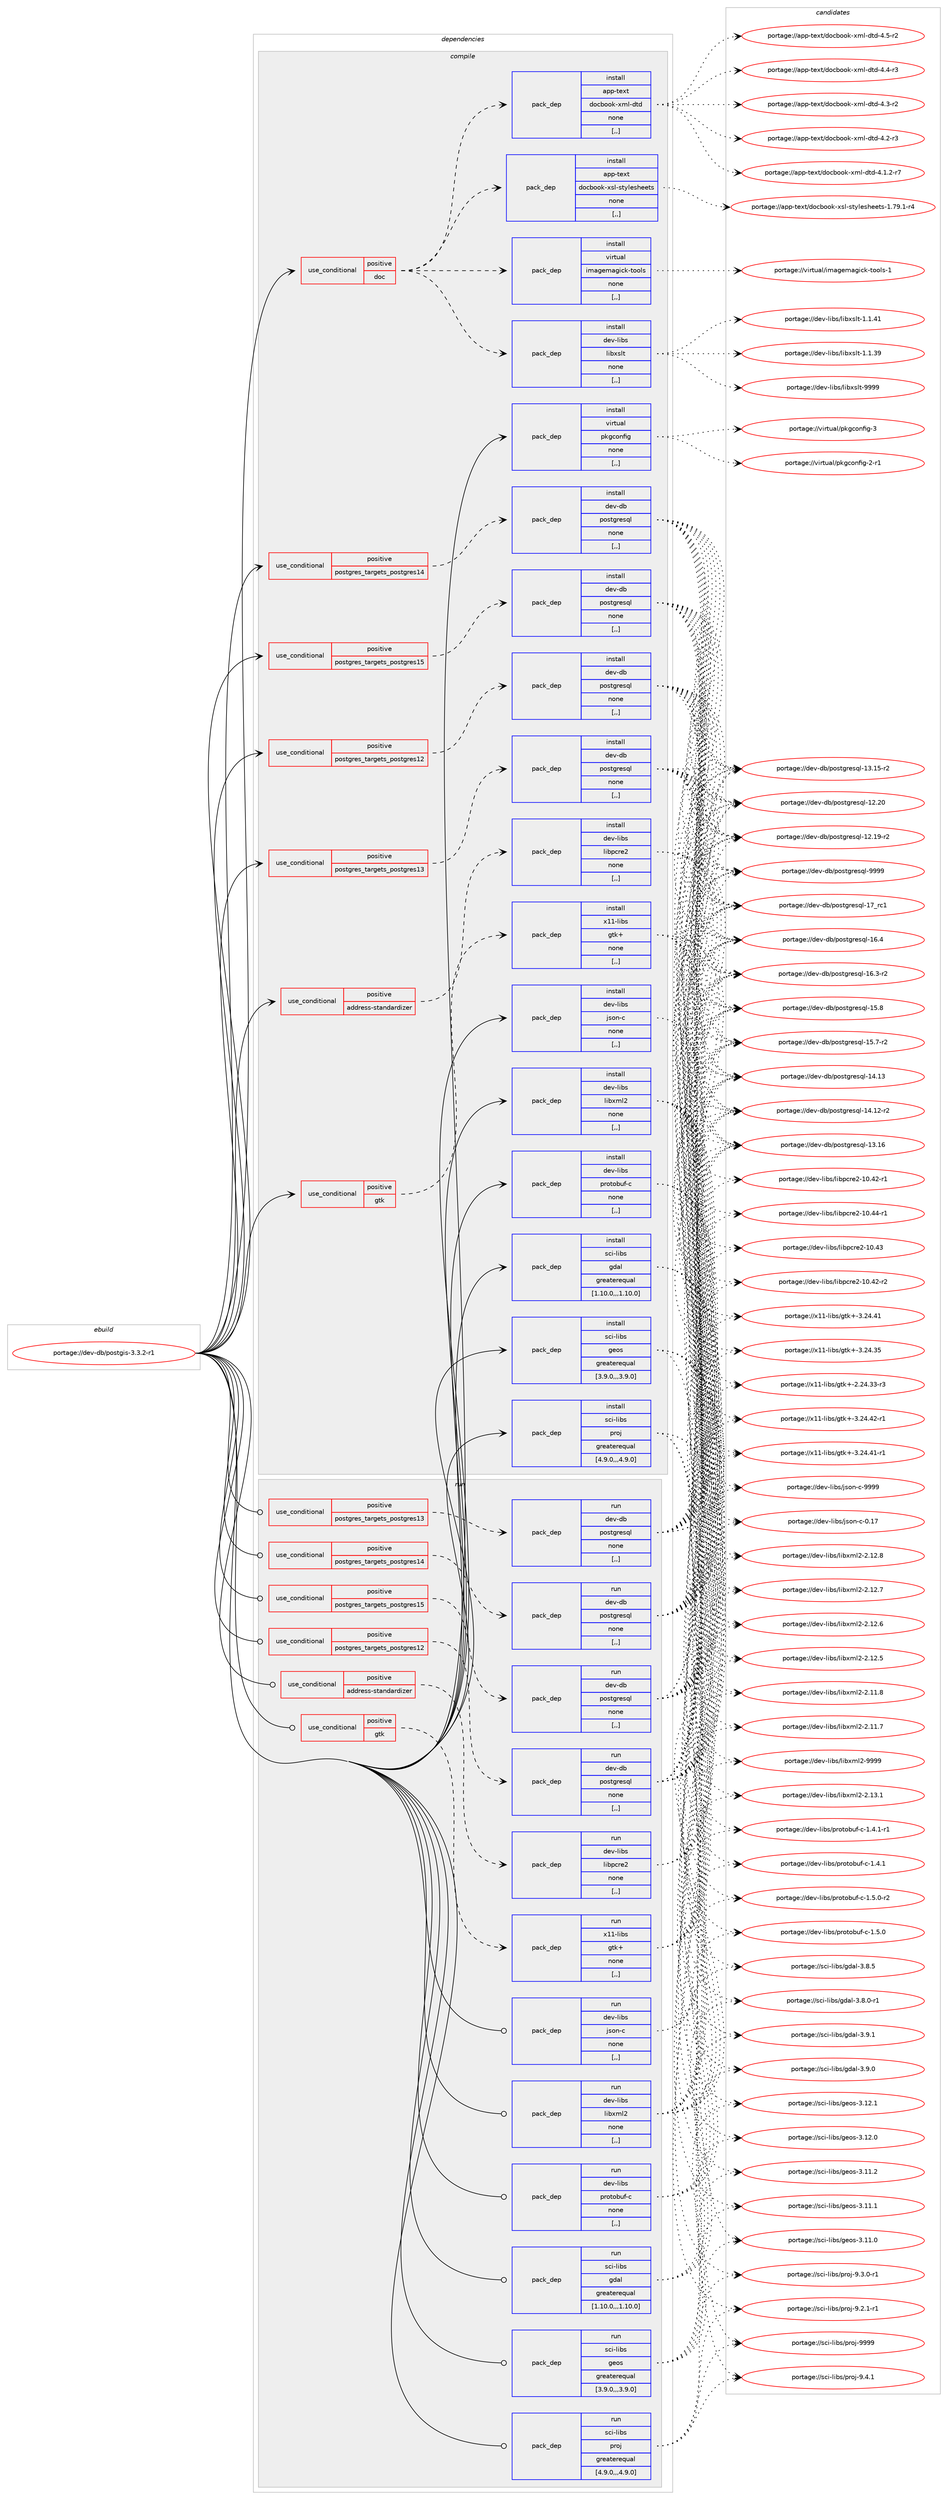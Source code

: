 digraph prolog {

# *************
# Graph options
# *************

newrank=true;
concentrate=true;
compound=true;
graph [rankdir=LR,fontname=Helvetica,fontsize=10,ranksep=1.5];#, ranksep=2.5, nodesep=0.2];
edge  [arrowhead=vee];
node  [fontname=Helvetica,fontsize=10];

# **********
# The ebuild
# **********

subgraph cluster_leftcol {
color=gray;
label=<<i>ebuild</i>>;
id [label="portage://dev-db/postgis-3.3.2-r1", color=red, width=4, href="../dev-db/postgis-3.3.2-r1.svg"];
}

# ****************
# The dependencies
# ****************

subgraph cluster_midcol {
color=gray;
label=<<i>dependencies</i>>;
subgraph cluster_compile {
fillcolor="#eeeeee";
style=filled;
label=<<i>compile</i>>;
subgraph cond148055 {
dependency562885 [label=<<TABLE BORDER="0" CELLBORDER="1" CELLSPACING="0" CELLPADDING="4"><TR><TD ROWSPAN="3" CELLPADDING="10">use_conditional</TD></TR><TR><TD>positive</TD></TR><TR><TD>address-standardizer</TD></TR></TABLE>>, shape=none, color=red];
subgraph pack410282 {
dependency562886 [label=<<TABLE BORDER="0" CELLBORDER="1" CELLSPACING="0" CELLPADDING="4" WIDTH="220"><TR><TD ROWSPAN="6" CELLPADDING="30">pack_dep</TD></TR><TR><TD WIDTH="110">install</TD></TR><TR><TD>dev-libs</TD></TR><TR><TD>libpcre2</TD></TR><TR><TD>none</TD></TR><TR><TD>[,,]</TD></TR></TABLE>>, shape=none, color=blue];
}
dependency562885:e -> dependency562886:w [weight=20,style="dashed",arrowhead="vee"];
}
id:e -> dependency562885:w [weight=20,style="solid",arrowhead="vee"];
subgraph cond148056 {
dependency562887 [label=<<TABLE BORDER="0" CELLBORDER="1" CELLSPACING="0" CELLPADDING="4"><TR><TD ROWSPAN="3" CELLPADDING="10">use_conditional</TD></TR><TR><TD>positive</TD></TR><TR><TD>doc</TD></TR></TABLE>>, shape=none, color=red];
subgraph pack410283 {
dependency562888 [label=<<TABLE BORDER="0" CELLBORDER="1" CELLSPACING="0" CELLPADDING="4" WIDTH="220"><TR><TD ROWSPAN="6" CELLPADDING="30">pack_dep</TD></TR><TR><TD WIDTH="110">install</TD></TR><TR><TD>app-text</TD></TR><TR><TD>docbook-xsl-stylesheets</TD></TR><TR><TD>none</TD></TR><TR><TD>[,,]</TD></TR></TABLE>>, shape=none, color=blue];
}
dependency562887:e -> dependency562888:w [weight=20,style="dashed",arrowhead="vee"];
subgraph pack410284 {
dependency562889 [label=<<TABLE BORDER="0" CELLBORDER="1" CELLSPACING="0" CELLPADDING="4" WIDTH="220"><TR><TD ROWSPAN="6" CELLPADDING="30">pack_dep</TD></TR><TR><TD WIDTH="110">install</TD></TR><TR><TD>app-text</TD></TR><TR><TD>docbook-xml-dtd</TD></TR><TR><TD>none</TD></TR><TR><TD>[,,]</TD></TR></TABLE>>, shape=none, color=blue];
}
dependency562887:e -> dependency562889:w [weight=20,style="dashed",arrowhead="vee"];
subgraph pack410285 {
dependency562890 [label=<<TABLE BORDER="0" CELLBORDER="1" CELLSPACING="0" CELLPADDING="4" WIDTH="220"><TR><TD ROWSPAN="6" CELLPADDING="30">pack_dep</TD></TR><TR><TD WIDTH="110">install</TD></TR><TR><TD>dev-libs</TD></TR><TR><TD>libxslt</TD></TR><TR><TD>none</TD></TR><TR><TD>[,,]</TD></TR></TABLE>>, shape=none, color=blue];
}
dependency562887:e -> dependency562890:w [weight=20,style="dashed",arrowhead="vee"];
subgraph pack410286 {
dependency562891 [label=<<TABLE BORDER="0" CELLBORDER="1" CELLSPACING="0" CELLPADDING="4" WIDTH="220"><TR><TD ROWSPAN="6" CELLPADDING="30">pack_dep</TD></TR><TR><TD WIDTH="110">install</TD></TR><TR><TD>virtual</TD></TR><TR><TD>imagemagick-tools</TD></TR><TR><TD>none</TD></TR><TR><TD>[,,]</TD></TR></TABLE>>, shape=none, color=blue];
}
dependency562887:e -> dependency562891:w [weight=20,style="dashed",arrowhead="vee"];
}
id:e -> dependency562887:w [weight=20,style="solid",arrowhead="vee"];
subgraph cond148057 {
dependency562892 [label=<<TABLE BORDER="0" CELLBORDER="1" CELLSPACING="0" CELLPADDING="4"><TR><TD ROWSPAN="3" CELLPADDING="10">use_conditional</TD></TR><TR><TD>positive</TD></TR><TR><TD>gtk</TD></TR></TABLE>>, shape=none, color=red];
subgraph pack410287 {
dependency562893 [label=<<TABLE BORDER="0" CELLBORDER="1" CELLSPACING="0" CELLPADDING="4" WIDTH="220"><TR><TD ROWSPAN="6" CELLPADDING="30">pack_dep</TD></TR><TR><TD WIDTH="110">install</TD></TR><TR><TD>x11-libs</TD></TR><TR><TD>gtk+</TD></TR><TR><TD>none</TD></TR><TR><TD>[,,]</TD></TR></TABLE>>, shape=none, color=blue];
}
dependency562892:e -> dependency562893:w [weight=20,style="dashed",arrowhead="vee"];
}
id:e -> dependency562892:w [weight=20,style="solid",arrowhead="vee"];
subgraph cond148058 {
dependency562894 [label=<<TABLE BORDER="0" CELLBORDER="1" CELLSPACING="0" CELLPADDING="4"><TR><TD ROWSPAN="3" CELLPADDING="10">use_conditional</TD></TR><TR><TD>positive</TD></TR><TR><TD>postgres_targets_postgres12</TD></TR></TABLE>>, shape=none, color=red];
subgraph pack410288 {
dependency562895 [label=<<TABLE BORDER="0" CELLBORDER="1" CELLSPACING="0" CELLPADDING="4" WIDTH="220"><TR><TD ROWSPAN="6" CELLPADDING="30">pack_dep</TD></TR><TR><TD WIDTH="110">install</TD></TR><TR><TD>dev-db</TD></TR><TR><TD>postgresql</TD></TR><TR><TD>none</TD></TR><TR><TD>[,,]</TD></TR></TABLE>>, shape=none, color=blue];
}
dependency562894:e -> dependency562895:w [weight=20,style="dashed",arrowhead="vee"];
}
id:e -> dependency562894:w [weight=20,style="solid",arrowhead="vee"];
subgraph cond148059 {
dependency562896 [label=<<TABLE BORDER="0" CELLBORDER="1" CELLSPACING="0" CELLPADDING="4"><TR><TD ROWSPAN="3" CELLPADDING="10">use_conditional</TD></TR><TR><TD>positive</TD></TR><TR><TD>postgres_targets_postgres13</TD></TR></TABLE>>, shape=none, color=red];
subgraph pack410289 {
dependency562897 [label=<<TABLE BORDER="0" CELLBORDER="1" CELLSPACING="0" CELLPADDING="4" WIDTH="220"><TR><TD ROWSPAN="6" CELLPADDING="30">pack_dep</TD></TR><TR><TD WIDTH="110">install</TD></TR><TR><TD>dev-db</TD></TR><TR><TD>postgresql</TD></TR><TR><TD>none</TD></TR><TR><TD>[,,]</TD></TR></TABLE>>, shape=none, color=blue];
}
dependency562896:e -> dependency562897:w [weight=20,style="dashed",arrowhead="vee"];
}
id:e -> dependency562896:w [weight=20,style="solid",arrowhead="vee"];
subgraph cond148060 {
dependency562898 [label=<<TABLE BORDER="0" CELLBORDER="1" CELLSPACING="0" CELLPADDING="4"><TR><TD ROWSPAN="3" CELLPADDING="10">use_conditional</TD></TR><TR><TD>positive</TD></TR><TR><TD>postgres_targets_postgres14</TD></TR></TABLE>>, shape=none, color=red];
subgraph pack410290 {
dependency562899 [label=<<TABLE BORDER="0" CELLBORDER="1" CELLSPACING="0" CELLPADDING="4" WIDTH="220"><TR><TD ROWSPAN="6" CELLPADDING="30">pack_dep</TD></TR><TR><TD WIDTH="110">install</TD></TR><TR><TD>dev-db</TD></TR><TR><TD>postgresql</TD></TR><TR><TD>none</TD></TR><TR><TD>[,,]</TD></TR></TABLE>>, shape=none, color=blue];
}
dependency562898:e -> dependency562899:w [weight=20,style="dashed",arrowhead="vee"];
}
id:e -> dependency562898:w [weight=20,style="solid",arrowhead="vee"];
subgraph cond148061 {
dependency562900 [label=<<TABLE BORDER="0" CELLBORDER="1" CELLSPACING="0" CELLPADDING="4"><TR><TD ROWSPAN="3" CELLPADDING="10">use_conditional</TD></TR><TR><TD>positive</TD></TR><TR><TD>postgres_targets_postgres15</TD></TR></TABLE>>, shape=none, color=red];
subgraph pack410291 {
dependency562901 [label=<<TABLE BORDER="0" CELLBORDER="1" CELLSPACING="0" CELLPADDING="4" WIDTH="220"><TR><TD ROWSPAN="6" CELLPADDING="30">pack_dep</TD></TR><TR><TD WIDTH="110">install</TD></TR><TR><TD>dev-db</TD></TR><TR><TD>postgresql</TD></TR><TR><TD>none</TD></TR><TR><TD>[,,]</TD></TR></TABLE>>, shape=none, color=blue];
}
dependency562900:e -> dependency562901:w [weight=20,style="dashed",arrowhead="vee"];
}
id:e -> dependency562900:w [weight=20,style="solid",arrowhead="vee"];
subgraph pack410292 {
dependency562902 [label=<<TABLE BORDER="0" CELLBORDER="1" CELLSPACING="0" CELLPADDING="4" WIDTH="220"><TR><TD ROWSPAN="6" CELLPADDING="30">pack_dep</TD></TR><TR><TD WIDTH="110">install</TD></TR><TR><TD>dev-libs</TD></TR><TR><TD>json-c</TD></TR><TR><TD>none</TD></TR><TR><TD>[,,]</TD></TR></TABLE>>, shape=none, color=blue];
}
id:e -> dependency562902:w [weight=20,style="solid",arrowhead="vee"];
subgraph pack410293 {
dependency562903 [label=<<TABLE BORDER="0" CELLBORDER="1" CELLSPACING="0" CELLPADDING="4" WIDTH="220"><TR><TD ROWSPAN="6" CELLPADDING="30">pack_dep</TD></TR><TR><TD WIDTH="110">install</TD></TR><TR><TD>dev-libs</TD></TR><TR><TD>libxml2</TD></TR><TR><TD>none</TD></TR><TR><TD>[,,]</TD></TR></TABLE>>, shape=none, color=blue];
}
id:e -> dependency562903:w [weight=20,style="solid",arrowhead="vee"];
subgraph pack410294 {
dependency562904 [label=<<TABLE BORDER="0" CELLBORDER="1" CELLSPACING="0" CELLPADDING="4" WIDTH="220"><TR><TD ROWSPAN="6" CELLPADDING="30">pack_dep</TD></TR><TR><TD WIDTH="110">install</TD></TR><TR><TD>dev-libs</TD></TR><TR><TD>protobuf-c</TD></TR><TR><TD>none</TD></TR><TR><TD>[,,]</TD></TR></TABLE>>, shape=none, color=blue];
}
id:e -> dependency562904:w [weight=20,style="solid",arrowhead="vee"];
subgraph pack410295 {
dependency562905 [label=<<TABLE BORDER="0" CELLBORDER="1" CELLSPACING="0" CELLPADDING="4" WIDTH="220"><TR><TD ROWSPAN="6" CELLPADDING="30">pack_dep</TD></TR><TR><TD WIDTH="110">install</TD></TR><TR><TD>sci-libs</TD></TR><TR><TD>gdal</TD></TR><TR><TD>greaterequal</TD></TR><TR><TD>[1.10.0,,,1.10.0]</TD></TR></TABLE>>, shape=none, color=blue];
}
id:e -> dependency562905:w [weight=20,style="solid",arrowhead="vee"];
subgraph pack410296 {
dependency562906 [label=<<TABLE BORDER="0" CELLBORDER="1" CELLSPACING="0" CELLPADDING="4" WIDTH="220"><TR><TD ROWSPAN="6" CELLPADDING="30">pack_dep</TD></TR><TR><TD WIDTH="110">install</TD></TR><TR><TD>sci-libs</TD></TR><TR><TD>geos</TD></TR><TR><TD>greaterequal</TD></TR><TR><TD>[3.9.0,,,3.9.0]</TD></TR></TABLE>>, shape=none, color=blue];
}
id:e -> dependency562906:w [weight=20,style="solid",arrowhead="vee"];
subgraph pack410297 {
dependency562907 [label=<<TABLE BORDER="0" CELLBORDER="1" CELLSPACING="0" CELLPADDING="4" WIDTH="220"><TR><TD ROWSPAN="6" CELLPADDING="30">pack_dep</TD></TR><TR><TD WIDTH="110">install</TD></TR><TR><TD>sci-libs</TD></TR><TR><TD>proj</TD></TR><TR><TD>greaterequal</TD></TR><TR><TD>[4.9.0,,,4.9.0]</TD></TR></TABLE>>, shape=none, color=blue];
}
id:e -> dependency562907:w [weight=20,style="solid",arrowhead="vee"];
subgraph pack410298 {
dependency562908 [label=<<TABLE BORDER="0" CELLBORDER="1" CELLSPACING="0" CELLPADDING="4" WIDTH="220"><TR><TD ROWSPAN="6" CELLPADDING="30">pack_dep</TD></TR><TR><TD WIDTH="110">install</TD></TR><TR><TD>virtual</TD></TR><TR><TD>pkgconfig</TD></TR><TR><TD>none</TD></TR><TR><TD>[,,]</TD></TR></TABLE>>, shape=none, color=blue];
}
id:e -> dependency562908:w [weight=20,style="solid",arrowhead="vee"];
}
subgraph cluster_compileandrun {
fillcolor="#eeeeee";
style=filled;
label=<<i>compile and run</i>>;
}
subgraph cluster_run {
fillcolor="#eeeeee";
style=filled;
label=<<i>run</i>>;
subgraph cond148062 {
dependency562909 [label=<<TABLE BORDER="0" CELLBORDER="1" CELLSPACING="0" CELLPADDING="4"><TR><TD ROWSPAN="3" CELLPADDING="10">use_conditional</TD></TR><TR><TD>positive</TD></TR><TR><TD>address-standardizer</TD></TR></TABLE>>, shape=none, color=red];
subgraph pack410299 {
dependency562910 [label=<<TABLE BORDER="0" CELLBORDER="1" CELLSPACING="0" CELLPADDING="4" WIDTH="220"><TR><TD ROWSPAN="6" CELLPADDING="30">pack_dep</TD></TR><TR><TD WIDTH="110">run</TD></TR><TR><TD>dev-libs</TD></TR><TR><TD>libpcre2</TD></TR><TR><TD>none</TD></TR><TR><TD>[,,]</TD></TR></TABLE>>, shape=none, color=blue];
}
dependency562909:e -> dependency562910:w [weight=20,style="dashed",arrowhead="vee"];
}
id:e -> dependency562909:w [weight=20,style="solid",arrowhead="odot"];
subgraph cond148063 {
dependency562911 [label=<<TABLE BORDER="0" CELLBORDER="1" CELLSPACING="0" CELLPADDING="4"><TR><TD ROWSPAN="3" CELLPADDING="10">use_conditional</TD></TR><TR><TD>positive</TD></TR><TR><TD>gtk</TD></TR></TABLE>>, shape=none, color=red];
subgraph pack410300 {
dependency562912 [label=<<TABLE BORDER="0" CELLBORDER="1" CELLSPACING="0" CELLPADDING="4" WIDTH="220"><TR><TD ROWSPAN="6" CELLPADDING="30">pack_dep</TD></TR><TR><TD WIDTH="110">run</TD></TR><TR><TD>x11-libs</TD></TR><TR><TD>gtk+</TD></TR><TR><TD>none</TD></TR><TR><TD>[,,]</TD></TR></TABLE>>, shape=none, color=blue];
}
dependency562911:e -> dependency562912:w [weight=20,style="dashed",arrowhead="vee"];
}
id:e -> dependency562911:w [weight=20,style="solid",arrowhead="odot"];
subgraph cond148064 {
dependency562913 [label=<<TABLE BORDER="0" CELLBORDER="1" CELLSPACING="0" CELLPADDING="4"><TR><TD ROWSPAN="3" CELLPADDING="10">use_conditional</TD></TR><TR><TD>positive</TD></TR><TR><TD>postgres_targets_postgres12</TD></TR></TABLE>>, shape=none, color=red];
subgraph pack410301 {
dependency562914 [label=<<TABLE BORDER="0" CELLBORDER="1" CELLSPACING="0" CELLPADDING="4" WIDTH="220"><TR><TD ROWSPAN="6" CELLPADDING="30">pack_dep</TD></TR><TR><TD WIDTH="110">run</TD></TR><TR><TD>dev-db</TD></TR><TR><TD>postgresql</TD></TR><TR><TD>none</TD></TR><TR><TD>[,,]</TD></TR></TABLE>>, shape=none, color=blue];
}
dependency562913:e -> dependency562914:w [weight=20,style="dashed",arrowhead="vee"];
}
id:e -> dependency562913:w [weight=20,style="solid",arrowhead="odot"];
subgraph cond148065 {
dependency562915 [label=<<TABLE BORDER="0" CELLBORDER="1" CELLSPACING="0" CELLPADDING="4"><TR><TD ROWSPAN="3" CELLPADDING="10">use_conditional</TD></TR><TR><TD>positive</TD></TR><TR><TD>postgres_targets_postgres13</TD></TR></TABLE>>, shape=none, color=red];
subgraph pack410302 {
dependency562916 [label=<<TABLE BORDER="0" CELLBORDER="1" CELLSPACING="0" CELLPADDING="4" WIDTH="220"><TR><TD ROWSPAN="6" CELLPADDING="30">pack_dep</TD></TR><TR><TD WIDTH="110">run</TD></TR><TR><TD>dev-db</TD></TR><TR><TD>postgresql</TD></TR><TR><TD>none</TD></TR><TR><TD>[,,]</TD></TR></TABLE>>, shape=none, color=blue];
}
dependency562915:e -> dependency562916:w [weight=20,style="dashed",arrowhead="vee"];
}
id:e -> dependency562915:w [weight=20,style="solid",arrowhead="odot"];
subgraph cond148066 {
dependency562917 [label=<<TABLE BORDER="0" CELLBORDER="1" CELLSPACING="0" CELLPADDING="4"><TR><TD ROWSPAN="3" CELLPADDING="10">use_conditional</TD></TR><TR><TD>positive</TD></TR><TR><TD>postgres_targets_postgres14</TD></TR></TABLE>>, shape=none, color=red];
subgraph pack410303 {
dependency562918 [label=<<TABLE BORDER="0" CELLBORDER="1" CELLSPACING="0" CELLPADDING="4" WIDTH="220"><TR><TD ROWSPAN="6" CELLPADDING="30">pack_dep</TD></TR><TR><TD WIDTH="110">run</TD></TR><TR><TD>dev-db</TD></TR><TR><TD>postgresql</TD></TR><TR><TD>none</TD></TR><TR><TD>[,,]</TD></TR></TABLE>>, shape=none, color=blue];
}
dependency562917:e -> dependency562918:w [weight=20,style="dashed",arrowhead="vee"];
}
id:e -> dependency562917:w [weight=20,style="solid",arrowhead="odot"];
subgraph cond148067 {
dependency562919 [label=<<TABLE BORDER="0" CELLBORDER="1" CELLSPACING="0" CELLPADDING="4"><TR><TD ROWSPAN="3" CELLPADDING="10">use_conditional</TD></TR><TR><TD>positive</TD></TR><TR><TD>postgres_targets_postgres15</TD></TR></TABLE>>, shape=none, color=red];
subgraph pack410304 {
dependency562920 [label=<<TABLE BORDER="0" CELLBORDER="1" CELLSPACING="0" CELLPADDING="4" WIDTH="220"><TR><TD ROWSPAN="6" CELLPADDING="30">pack_dep</TD></TR><TR><TD WIDTH="110">run</TD></TR><TR><TD>dev-db</TD></TR><TR><TD>postgresql</TD></TR><TR><TD>none</TD></TR><TR><TD>[,,]</TD></TR></TABLE>>, shape=none, color=blue];
}
dependency562919:e -> dependency562920:w [weight=20,style="dashed",arrowhead="vee"];
}
id:e -> dependency562919:w [weight=20,style="solid",arrowhead="odot"];
subgraph pack410305 {
dependency562921 [label=<<TABLE BORDER="0" CELLBORDER="1" CELLSPACING="0" CELLPADDING="4" WIDTH="220"><TR><TD ROWSPAN="6" CELLPADDING="30">pack_dep</TD></TR><TR><TD WIDTH="110">run</TD></TR><TR><TD>dev-libs</TD></TR><TR><TD>json-c</TD></TR><TR><TD>none</TD></TR><TR><TD>[,,]</TD></TR></TABLE>>, shape=none, color=blue];
}
id:e -> dependency562921:w [weight=20,style="solid",arrowhead="odot"];
subgraph pack410306 {
dependency562922 [label=<<TABLE BORDER="0" CELLBORDER="1" CELLSPACING="0" CELLPADDING="4" WIDTH="220"><TR><TD ROWSPAN="6" CELLPADDING="30">pack_dep</TD></TR><TR><TD WIDTH="110">run</TD></TR><TR><TD>dev-libs</TD></TR><TR><TD>libxml2</TD></TR><TR><TD>none</TD></TR><TR><TD>[,,]</TD></TR></TABLE>>, shape=none, color=blue];
}
id:e -> dependency562922:w [weight=20,style="solid",arrowhead="odot"];
subgraph pack410307 {
dependency562923 [label=<<TABLE BORDER="0" CELLBORDER="1" CELLSPACING="0" CELLPADDING="4" WIDTH="220"><TR><TD ROWSPAN="6" CELLPADDING="30">pack_dep</TD></TR><TR><TD WIDTH="110">run</TD></TR><TR><TD>dev-libs</TD></TR><TR><TD>protobuf-c</TD></TR><TR><TD>none</TD></TR><TR><TD>[,,]</TD></TR></TABLE>>, shape=none, color=blue];
}
id:e -> dependency562923:w [weight=20,style="solid",arrowhead="odot"];
subgraph pack410308 {
dependency562924 [label=<<TABLE BORDER="0" CELLBORDER="1" CELLSPACING="0" CELLPADDING="4" WIDTH="220"><TR><TD ROWSPAN="6" CELLPADDING="30">pack_dep</TD></TR><TR><TD WIDTH="110">run</TD></TR><TR><TD>sci-libs</TD></TR><TR><TD>gdal</TD></TR><TR><TD>greaterequal</TD></TR><TR><TD>[1.10.0,,,1.10.0]</TD></TR></TABLE>>, shape=none, color=blue];
}
id:e -> dependency562924:w [weight=20,style="solid",arrowhead="odot"];
subgraph pack410309 {
dependency562925 [label=<<TABLE BORDER="0" CELLBORDER="1" CELLSPACING="0" CELLPADDING="4" WIDTH="220"><TR><TD ROWSPAN="6" CELLPADDING="30">pack_dep</TD></TR><TR><TD WIDTH="110">run</TD></TR><TR><TD>sci-libs</TD></TR><TR><TD>geos</TD></TR><TR><TD>greaterequal</TD></TR><TR><TD>[3.9.0,,,3.9.0]</TD></TR></TABLE>>, shape=none, color=blue];
}
id:e -> dependency562925:w [weight=20,style="solid",arrowhead="odot"];
subgraph pack410310 {
dependency562926 [label=<<TABLE BORDER="0" CELLBORDER="1" CELLSPACING="0" CELLPADDING="4" WIDTH="220"><TR><TD ROWSPAN="6" CELLPADDING="30">pack_dep</TD></TR><TR><TD WIDTH="110">run</TD></TR><TR><TD>sci-libs</TD></TR><TR><TD>proj</TD></TR><TR><TD>greaterequal</TD></TR><TR><TD>[4.9.0,,,4.9.0]</TD></TR></TABLE>>, shape=none, color=blue];
}
id:e -> dependency562926:w [weight=20,style="solid",arrowhead="odot"];
}
}

# **************
# The candidates
# **************

subgraph cluster_choices {
rank=same;
color=gray;
label=<<i>candidates</i>>;

subgraph choice410282 {
color=black;
nodesep=1;
choice1001011184510810598115471081059811299114101504549484652524511449 [label="portage://dev-libs/libpcre2-10.44-r1", color=red, width=4,href="../dev-libs/libpcre2-10.44-r1.svg"];
choice100101118451081059811547108105981129911410150454948465251 [label="portage://dev-libs/libpcre2-10.43", color=red, width=4,href="../dev-libs/libpcre2-10.43.svg"];
choice1001011184510810598115471081059811299114101504549484652504511450 [label="portage://dev-libs/libpcre2-10.42-r2", color=red, width=4,href="../dev-libs/libpcre2-10.42-r2.svg"];
choice1001011184510810598115471081059811299114101504549484652504511449 [label="portage://dev-libs/libpcre2-10.42-r1", color=red, width=4,href="../dev-libs/libpcre2-10.42-r1.svg"];
dependency562886:e -> choice1001011184510810598115471081059811299114101504549484652524511449:w [style=dotted,weight="100"];
dependency562886:e -> choice100101118451081059811547108105981129911410150454948465251:w [style=dotted,weight="100"];
dependency562886:e -> choice1001011184510810598115471081059811299114101504549484652504511450:w [style=dotted,weight="100"];
dependency562886:e -> choice1001011184510810598115471081059811299114101504549484652504511449:w [style=dotted,weight="100"];
}
subgraph choice410283 {
color=black;
nodesep=1;
choice97112112451161011201164710011199981111111074512011510845115116121108101115104101101116115454946555746494511452 [label="portage://app-text/docbook-xsl-stylesheets-1.79.1-r4", color=red, width=4,href="../app-text/docbook-xsl-stylesheets-1.79.1-r4.svg"];
dependency562888:e -> choice97112112451161011201164710011199981111111074512011510845115116121108101115104101101116115454946555746494511452:w [style=dotted,weight="100"];
}
subgraph choice410284 {
color=black;
nodesep=1;
choice97112112451161011201164710011199981111111074512010910845100116100455246534511450 [label="portage://app-text/docbook-xml-dtd-4.5-r2", color=red, width=4,href="../app-text/docbook-xml-dtd-4.5-r2.svg"];
choice97112112451161011201164710011199981111111074512010910845100116100455246524511451 [label="portage://app-text/docbook-xml-dtd-4.4-r3", color=red, width=4,href="../app-text/docbook-xml-dtd-4.4-r3.svg"];
choice97112112451161011201164710011199981111111074512010910845100116100455246514511450 [label="portage://app-text/docbook-xml-dtd-4.3-r2", color=red, width=4,href="../app-text/docbook-xml-dtd-4.3-r2.svg"];
choice97112112451161011201164710011199981111111074512010910845100116100455246504511451 [label="portage://app-text/docbook-xml-dtd-4.2-r3", color=red, width=4,href="../app-text/docbook-xml-dtd-4.2-r3.svg"];
choice971121124511610112011647100111999811111110745120109108451001161004552464946504511455 [label="portage://app-text/docbook-xml-dtd-4.1.2-r7", color=red, width=4,href="../app-text/docbook-xml-dtd-4.1.2-r7.svg"];
dependency562889:e -> choice97112112451161011201164710011199981111111074512010910845100116100455246534511450:w [style=dotted,weight="100"];
dependency562889:e -> choice97112112451161011201164710011199981111111074512010910845100116100455246524511451:w [style=dotted,weight="100"];
dependency562889:e -> choice97112112451161011201164710011199981111111074512010910845100116100455246514511450:w [style=dotted,weight="100"];
dependency562889:e -> choice97112112451161011201164710011199981111111074512010910845100116100455246504511451:w [style=dotted,weight="100"];
dependency562889:e -> choice971121124511610112011647100111999811111110745120109108451001161004552464946504511455:w [style=dotted,weight="100"];
}
subgraph choice410285 {
color=black;
nodesep=1;
choice100101118451081059811547108105981201151081164557575757 [label="portage://dev-libs/libxslt-9999", color=red, width=4,href="../dev-libs/libxslt-9999.svg"];
choice1001011184510810598115471081059812011510811645494649465249 [label="portage://dev-libs/libxslt-1.1.41", color=red, width=4,href="../dev-libs/libxslt-1.1.41.svg"];
choice1001011184510810598115471081059812011510811645494649465157 [label="portage://dev-libs/libxslt-1.1.39", color=red, width=4,href="../dev-libs/libxslt-1.1.39.svg"];
dependency562890:e -> choice100101118451081059811547108105981201151081164557575757:w [style=dotted,weight="100"];
dependency562890:e -> choice1001011184510810598115471081059812011510811645494649465249:w [style=dotted,weight="100"];
dependency562890:e -> choice1001011184510810598115471081059812011510811645494649465157:w [style=dotted,weight="100"];
}
subgraph choice410286 {
color=black;
nodesep=1;
choice1181051141161179710847105109971031011099710310599107451161111111081154549 [label="portage://virtual/imagemagick-tools-1", color=red, width=4,href="../virtual/imagemagick-tools-1.svg"];
dependency562891:e -> choice1181051141161179710847105109971031011099710310599107451161111111081154549:w [style=dotted,weight="100"];
}
subgraph choice410287 {
color=black;
nodesep=1;
choice12049494510810598115471031161074345514650524652504511449 [label="portage://x11-libs/gtk+-3.24.42-r1", color=red, width=4,href="../x11-libs/gtk+-3.24.42-r1.svg"];
choice12049494510810598115471031161074345514650524652494511449 [label="portage://x11-libs/gtk+-3.24.41-r1", color=red, width=4,href="../x11-libs/gtk+-3.24.41-r1.svg"];
choice1204949451081059811547103116107434551465052465249 [label="portage://x11-libs/gtk+-3.24.41", color=red, width=4,href="../x11-libs/gtk+-3.24.41.svg"];
choice1204949451081059811547103116107434551465052465153 [label="portage://x11-libs/gtk+-3.24.35", color=red, width=4,href="../x11-libs/gtk+-3.24.35.svg"];
choice12049494510810598115471031161074345504650524651514511451 [label="portage://x11-libs/gtk+-2.24.33-r3", color=red, width=4,href="../x11-libs/gtk+-2.24.33-r3.svg"];
dependency562893:e -> choice12049494510810598115471031161074345514650524652504511449:w [style=dotted,weight="100"];
dependency562893:e -> choice12049494510810598115471031161074345514650524652494511449:w [style=dotted,weight="100"];
dependency562893:e -> choice1204949451081059811547103116107434551465052465249:w [style=dotted,weight="100"];
dependency562893:e -> choice1204949451081059811547103116107434551465052465153:w [style=dotted,weight="100"];
dependency562893:e -> choice12049494510810598115471031161074345504650524651514511451:w [style=dotted,weight="100"];
}
subgraph choice410288 {
color=black;
nodesep=1;
choice1001011184510098471121111151161031141011151131084557575757 [label="portage://dev-db/postgresql-9999", color=red, width=4,href="../dev-db/postgresql-9999.svg"];
choice100101118451009847112111115116103114101115113108454955951149949 [label="portage://dev-db/postgresql-17_rc1", color=red, width=4,href="../dev-db/postgresql-17_rc1.svg"];
choice1001011184510098471121111151161031141011151131084549544652 [label="portage://dev-db/postgresql-16.4", color=red, width=4,href="../dev-db/postgresql-16.4.svg"];
choice10010111845100984711211111511610311410111511310845495446514511450 [label="portage://dev-db/postgresql-16.3-r2", color=red, width=4,href="../dev-db/postgresql-16.3-r2.svg"];
choice1001011184510098471121111151161031141011151131084549534656 [label="portage://dev-db/postgresql-15.8", color=red, width=4,href="../dev-db/postgresql-15.8.svg"];
choice10010111845100984711211111511610311410111511310845495346554511450 [label="portage://dev-db/postgresql-15.7-r2", color=red, width=4,href="../dev-db/postgresql-15.7-r2.svg"];
choice100101118451009847112111115116103114101115113108454952464951 [label="portage://dev-db/postgresql-14.13", color=red, width=4,href="../dev-db/postgresql-14.13.svg"];
choice1001011184510098471121111151161031141011151131084549524649504511450 [label="portage://dev-db/postgresql-14.12-r2", color=red, width=4,href="../dev-db/postgresql-14.12-r2.svg"];
choice100101118451009847112111115116103114101115113108454951464954 [label="portage://dev-db/postgresql-13.16", color=red, width=4,href="../dev-db/postgresql-13.16.svg"];
choice1001011184510098471121111151161031141011151131084549514649534511450 [label="portage://dev-db/postgresql-13.15-r2", color=red, width=4,href="../dev-db/postgresql-13.15-r2.svg"];
choice100101118451009847112111115116103114101115113108454950465048 [label="portage://dev-db/postgresql-12.20", color=red, width=4,href="../dev-db/postgresql-12.20.svg"];
choice1001011184510098471121111151161031141011151131084549504649574511450 [label="portage://dev-db/postgresql-12.19-r2", color=red, width=4,href="../dev-db/postgresql-12.19-r2.svg"];
dependency562895:e -> choice1001011184510098471121111151161031141011151131084557575757:w [style=dotted,weight="100"];
dependency562895:e -> choice100101118451009847112111115116103114101115113108454955951149949:w [style=dotted,weight="100"];
dependency562895:e -> choice1001011184510098471121111151161031141011151131084549544652:w [style=dotted,weight="100"];
dependency562895:e -> choice10010111845100984711211111511610311410111511310845495446514511450:w [style=dotted,weight="100"];
dependency562895:e -> choice1001011184510098471121111151161031141011151131084549534656:w [style=dotted,weight="100"];
dependency562895:e -> choice10010111845100984711211111511610311410111511310845495346554511450:w [style=dotted,weight="100"];
dependency562895:e -> choice100101118451009847112111115116103114101115113108454952464951:w [style=dotted,weight="100"];
dependency562895:e -> choice1001011184510098471121111151161031141011151131084549524649504511450:w [style=dotted,weight="100"];
dependency562895:e -> choice100101118451009847112111115116103114101115113108454951464954:w [style=dotted,weight="100"];
dependency562895:e -> choice1001011184510098471121111151161031141011151131084549514649534511450:w [style=dotted,weight="100"];
dependency562895:e -> choice100101118451009847112111115116103114101115113108454950465048:w [style=dotted,weight="100"];
dependency562895:e -> choice1001011184510098471121111151161031141011151131084549504649574511450:w [style=dotted,weight="100"];
}
subgraph choice410289 {
color=black;
nodesep=1;
choice1001011184510098471121111151161031141011151131084557575757 [label="portage://dev-db/postgresql-9999", color=red, width=4,href="../dev-db/postgresql-9999.svg"];
choice100101118451009847112111115116103114101115113108454955951149949 [label="portage://dev-db/postgresql-17_rc1", color=red, width=4,href="../dev-db/postgresql-17_rc1.svg"];
choice1001011184510098471121111151161031141011151131084549544652 [label="portage://dev-db/postgresql-16.4", color=red, width=4,href="../dev-db/postgresql-16.4.svg"];
choice10010111845100984711211111511610311410111511310845495446514511450 [label="portage://dev-db/postgresql-16.3-r2", color=red, width=4,href="../dev-db/postgresql-16.3-r2.svg"];
choice1001011184510098471121111151161031141011151131084549534656 [label="portage://dev-db/postgresql-15.8", color=red, width=4,href="../dev-db/postgresql-15.8.svg"];
choice10010111845100984711211111511610311410111511310845495346554511450 [label="portage://dev-db/postgresql-15.7-r2", color=red, width=4,href="../dev-db/postgresql-15.7-r2.svg"];
choice100101118451009847112111115116103114101115113108454952464951 [label="portage://dev-db/postgresql-14.13", color=red, width=4,href="../dev-db/postgresql-14.13.svg"];
choice1001011184510098471121111151161031141011151131084549524649504511450 [label="portage://dev-db/postgresql-14.12-r2", color=red, width=4,href="../dev-db/postgresql-14.12-r2.svg"];
choice100101118451009847112111115116103114101115113108454951464954 [label="portage://dev-db/postgresql-13.16", color=red, width=4,href="../dev-db/postgresql-13.16.svg"];
choice1001011184510098471121111151161031141011151131084549514649534511450 [label="portage://dev-db/postgresql-13.15-r2", color=red, width=4,href="../dev-db/postgresql-13.15-r2.svg"];
choice100101118451009847112111115116103114101115113108454950465048 [label="portage://dev-db/postgresql-12.20", color=red, width=4,href="../dev-db/postgresql-12.20.svg"];
choice1001011184510098471121111151161031141011151131084549504649574511450 [label="portage://dev-db/postgresql-12.19-r2", color=red, width=4,href="../dev-db/postgresql-12.19-r2.svg"];
dependency562897:e -> choice1001011184510098471121111151161031141011151131084557575757:w [style=dotted,weight="100"];
dependency562897:e -> choice100101118451009847112111115116103114101115113108454955951149949:w [style=dotted,weight="100"];
dependency562897:e -> choice1001011184510098471121111151161031141011151131084549544652:w [style=dotted,weight="100"];
dependency562897:e -> choice10010111845100984711211111511610311410111511310845495446514511450:w [style=dotted,weight="100"];
dependency562897:e -> choice1001011184510098471121111151161031141011151131084549534656:w [style=dotted,weight="100"];
dependency562897:e -> choice10010111845100984711211111511610311410111511310845495346554511450:w [style=dotted,weight="100"];
dependency562897:e -> choice100101118451009847112111115116103114101115113108454952464951:w [style=dotted,weight="100"];
dependency562897:e -> choice1001011184510098471121111151161031141011151131084549524649504511450:w [style=dotted,weight="100"];
dependency562897:e -> choice100101118451009847112111115116103114101115113108454951464954:w [style=dotted,weight="100"];
dependency562897:e -> choice1001011184510098471121111151161031141011151131084549514649534511450:w [style=dotted,weight="100"];
dependency562897:e -> choice100101118451009847112111115116103114101115113108454950465048:w [style=dotted,weight="100"];
dependency562897:e -> choice1001011184510098471121111151161031141011151131084549504649574511450:w [style=dotted,weight="100"];
}
subgraph choice410290 {
color=black;
nodesep=1;
choice1001011184510098471121111151161031141011151131084557575757 [label="portage://dev-db/postgresql-9999", color=red, width=4,href="../dev-db/postgresql-9999.svg"];
choice100101118451009847112111115116103114101115113108454955951149949 [label="portage://dev-db/postgresql-17_rc1", color=red, width=4,href="../dev-db/postgresql-17_rc1.svg"];
choice1001011184510098471121111151161031141011151131084549544652 [label="portage://dev-db/postgresql-16.4", color=red, width=4,href="../dev-db/postgresql-16.4.svg"];
choice10010111845100984711211111511610311410111511310845495446514511450 [label="portage://dev-db/postgresql-16.3-r2", color=red, width=4,href="../dev-db/postgresql-16.3-r2.svg"];
choice1001011184510098471121111151161031141011151131084549534656 [label="portage://dev-db/postgresql-15.8", color=red, width=4,href="../dev-db/postgresql-15.8.svg"];
choice10010111845100984711211111511610311410111511310845495346554511450 [label="portage://dev-db/postgresql-15.7-r2", color=red, width=4,href="../dev-db/postgresql-15.7-r2.svg"];
choice100101118451009847112111115116103114101115113108454952464951 [label="portage://dev-db/postgresql-14.13", color=red, width=4,href="../dev-db/postgresql-14.13.svg"];
choice1001011184510098471121111151161031141011151131084549524649504511450 [label="portage://dev-db/postgresql-14.12-r2", color=red, width=4,href="../dev-db/postgresql-14.12-r2.svg"];
choice100101118451009847112111115116103114101115113108454951464954 [label="portage://dev-db/postgresql-13.16", color=red, width=4,href="../dev-db/postgresql-13.16.svg"];
choice1001011184510098471121111151161031141011151131084549514649534511450 [label="portage://dev-db/postgresql-13.15-r2", color=red, width=4,href="../dev-db/postgresql-13.15-r2.svg"];
choice100101118451009847112111115116103114101115113108454950465048 [label="portage://dev-db/postgresql-12.20", color=red, width=4,href="../dev-db/postgresql-12.20.svg"];
choice1001011184510098471121111151161031141011151131084549504649574511450 [label="portage://dev-db/postgresql-12.19-r2", color=red, width=4,href="../dev-db/postgresql-12.19-r2.svg"];
dependency562899:e -> choice1001011184510098471121111151161031141011151131084557575757:w [style=dotted,weight="100"];
dependency562899:e -> choice100101118451009847112111115116103114101115113108454955951149949:w [style=dotted,weight="100"];
dependency562899:e -> choice1001011184510098471121111151161031141011151131084549544652:w [style=dotted,weight="100"];
dependency562899:e -> choice10010111845100984711211111511610311410111511310845495446514511450:w [style=dotted,weight="100"];
dependency562899:e -> choice1001011184510098471121111151161031141011151131084549534656:w [style=dotted,weight="100"];
dependency562899:e -> choice10010111845100984711211111511610311410111511310845495346554511450:w [style=dotted,weight="100"];
dependency562899:e -> choice100101118451009847112111115116103114101115113108454952464951:w [style=dotted,weight="100"];
dependency562899:e -> choice1001011184510098471121111151161031141011151131084549524649504511450:w [style=dotted,weight="100"];
dependency562899:e -> choice100101118451009847112111115116103114101115113108454951464954:w [style=dotted,weight="100"];
dependency562899:e -> choice1001011184510098471121111151161031141011151131084549514649534511450:w [style=dotted,weight="100"];
dependency562899:e -> choice100101118451009847112111115116103114101115113108454950465048:w [style=dotted,weight="100"];
dependency562899:e -> choice1001011184510098471121111151161031141011151131084549504649574511450:w [style=dotted,weight="100"];
}
subgraph choice410291 {
color=black;
nodesep=1;
choice1001011184510098471121111151161031141011151131084557575757 [label="portage://dev-db/postgresql-9999", color=red, width=4,href="../dev-db/postgresql-9999.svg"];
choice100101118451009847112111115116103114101115113108454955951149949 [label="portage://dev-db/postgresql-17_rc1", color=red, width=4,href="../dev-db/postgresql-17_rc1.svg"];
choice1001011184510098471121111151161031141011151131084549544652 [label="portage://dev-db/postgresql-16.4", color=red, width=4,href="../dev-db/postgresql-16.4.svg"];
choice10010111845100984711211111511610311410111511310845495446514511450 [label="portage://dev-db/postgresql-16.3-r2", color=red, width=4,href="../dev-db/postgresql-16.3-r2.svg"];
choice1001011184510098471121111151161031141011151131084549534656 [label="portage://dev-db/postgresql-15.8", color=red, width=4,href="../dev-db/postgresql-15.8.svg"];
choice10010111845100984711211111511610311410111511310845495346554511450 [label="portage://dev-db/postgresql-15.7-r2", color=red, width=4,href="../dev-db/postgresql-15.7-r2.svg"];
choice100101118451009847112111115116103114101115113108454952464951 [label="portage://dev-db/postgresql-14.13", color=red, width=4,href="../dev-db/postgresql-14.13.svg"];
choice1001011184510098471121111151161031141011151131084549524649504511450 [label="portage://dev-db/postgresql-14.12-r2", color=red, width=4,href="../dev-db/postgresql-14.12-r2.svg"];
choice100101118451009847112111115116103114101115113108454951464954 [label="portage://dev-db/postgresql-13.16", color=red, width=4,href="../dev-db/postgresql-13.16.svg"];
choice1001011184510098471121111151161031141011151131084549514649534511450 [label="portage://dev-db/postgresql-13.15-r2", color=red, width=4,href="../dev-db/postgresql-13.15-r2.svg"];
choice100101118451009847112111115116103114101115113108454950465048 [label="portage://dev-db/postgresql-12.20", color=red, width=4,href="../dev-db/postgresql-12.20.svg"];
choice1001011184510098471121111151161031141011151131084549504649574511450 [label="portage://dev-db/postgresql-12.19-r2", color=red, width=4,href="../dev-db/postgresql-12.19-r2.svg"];
dependency562901:e -> choice1001011184510098471121111151161031141011151131084557575757:w [style=dotted,weight="100"];
dependency562901:e -> choice100101118451009847112111115116103114101115113108454955951149949:w [style=dotted,weight="100"];
dependency562901:e -> choice1001011184510098471121111151161031141011151131084549544652:w [style=dotted,weight="100"];
dependency562901:e -> choice10010111845100984711211111511610311410111511310845495446514511450:w [style=dotted,weight="100"];
dependency562901:e -> choice1001011184510098471121111151161031141011151131084549534656:w [style=dotted,weight="100"];
dependency562901:e -> choice10010111845100984711211111511610311410111511310845495346554511450:w [style=dotted,weight="100"];
dependency562901:e -> choice100101118451009847112111115116103114101115113108454952464951:w [style=dotted,weight="100"];
dependency562901:e -> choice1001011184510098471121111151161031141011151131084549524649504511450:w [style=dotted,weight="100"];
dependency562901:e -> choice100101118451009847112111115116103114101115113108454951464954:w [style=dotted,weight="100"];
dependency562901:e -> choice1001011184510098471121111151161031141011151131084549514649534511450:w [style=dotted,weight="100"];
dependency562901:e -> choice100101118451009847112111115116103114101115113108454950465048:w [style=dotted,weight="100"];
dependency562901:e -> choice1001011184510098471121111151161031141011151131084549504649574511450:w [style=dotted,weight="100"];
}
subgraph choice410292 {
color=black;
nodesep=1;
choice10010111845108105981154710611511111045994557575757 [label="portage://dev-libs/json-c-9999", color=red, width=4,href="../dev-libs/json-c-9999.svg"];
choice10010111845108105981154710611511111045994548464955 [label="portage://dev-libs/json-c-0.17", color=red, width=4,href="../dev-libs/json-c-0.17.svg"];
dependency562902:e -> choice10010111845108105981154710611511111045994557575757:w [style=dotted,weight="100"];
dependency562902:e -> choice10010111845108105981154710611511111045994548464955:w [style=dotted,weight="100"];
}
subgraph choice410293 {
color=black;
nodesep=1;
choice10010111845108105981154710810598120109108504557575757 [label="portage://dev-libs/libxml2-9999", color=red, width=4,href="../dev-libs/libxml2-9999.svg"];
choice100101118451081059811547108105981201091085045504649514649 [label="portage://dev-libs/libxml2-2.13.1", color=red, width=4,href="../dev-libs/libxml2-2.13.1.svg"];
choice100101118451081059811547108105981201091085045504649504656 [label="portage://dev-libs/libxml2-2.12.8", color=red, width=4,href="../dev-libs/libxml2-2.12.8.svg"];
choice100101118451081059811547108105981201091085045504649504655 [label="portage://dev-libs/libxml2-2.12.7", color=red, width=4,href="../dev-libs/libxml2-2.12.7.svg"];
choice100101118451081059811547108105981201091085045504649504654 [label="portage://dev-libs/libxml2-2.12.6", color=red, width=4,href="../dev-libs/libxml2-2.12.6.svg"];
choice100101118451081059811547108105981201091085045504649504653 [label="portage://dev-libs/libxml2-2.12.5", color=red, width=4,href="../dev-libs/libxml2-2.12.5.svg"];
choice100101118451081059811547108105981201091085045504649494656 [label="portage://dev-libs/libxml2-2.11.8", color=red, width=4,href="../dev-libs/libxml2-2.11.8.svg"];
choice100101118451081059811547108105981201091085045504649494655 [label="portage://dev-libs/libxml2-2.11.7", color=red, width=4,href="../dev-libs/libxml2-2.11.7.svg"];
dependency562903:e -> choice10010111845108105981154710810598120109108504557575757:w [style=dotted,weight="100"];
dependency562903:e -> choice100101118451081059811547108105981201091085045504649514649:w [style=dotted,weight="100"];
dependency562903:e -> choice100101118451081059811547108105981201091085045504649504656:w [style=dotted,weight="100"];
dependency562903:e -> choice100101118451081059811547108105981201091085045504649504655:w [style=dotted,weight="100"];
dependency562903:e -> choice100101118451081059811547108105981201091085045504649504654:w [style=dotted,weight="100"];
dependency562903:e -> choice100101118451081059811547108105981201091085045504649504653:w [style=dotted,weight="100"];
dependency562903:e -> choice100101118451081059811547108105981201091085045504649494656:w [style=dotted,weight="100"];
dependency562903:e -> choice100101118451081059811547108105981201091085045504649494655:w [style=dotted,weight="100"];
}
subgraph choice410294 {
color=black;
nodesep=1;
choice1001011184510810598115471121141111161119811710245994549465346484511450 [label="portage://dev-libs/protobuf-c-1.5.0-r2", color=red, width=4,href="../dev-libs/protobuf-c-1.5.0-r2.svg"];
choice100101118451081059811547112114111116111981171024599454946534648 [label="portage://dev-libs/protobuf-c-1.5.0", color=red, width=4,href="../dev-libs/protobuf-c-1.5.0.svg"];
choice1001011184510810598115471121141111161119811710245994549465246494511449 [label="portage://dev-libs/protobuf-c-1.4.1-r1", color=red, width=4,href="../dev-libs/protobuf-c-1.4.1-r1.svg"];
choice100101118451081059811547112114111116111981171024599454946524649 [label="portage://dev-libs/protobuf-c-1.4.1", color=red, width=4,href="../dev-libs/protobuf-c-1.4.1.svg"];
dependency562904:e -> choice1001011184510810598115471121141111161119811710245994549465346484511450:w [style=dotted,weight="100"];
dependency562904:e -> choice100101118451081059811547112114111116111981171024599454946534648:w [style=dotted,weight="100"];
dependency562904:e -> choice1001011184510810598115471121141111161119811710245994549465246494511449:w [style=dotted,weight="100"];
dependency562904:e -> choice100101118451081059811547112114111116111981171024599454946524649:w [style=dotted,weight="100"];
}
subgraph choice410295 {
color=black;
nodesep=1;
choice1159910545108105981154710310097108455146574649 [label="portage://sci-libs/gdal-3.9.1", color=red, width=4,href="../sci-libs/gdal-3.9.1.svg"];
choice1159910545108105981154710310097108455146574648 [label="portage://sci-libs/gdal-3.9.0", color=red, width=4,href="../sci-libs/gdal-3.9.0.svg"];
choice1159910545108105981154710310097108455146564653 [label="portage://sci-libs/gdal-3.8.5", color=red, width=4,href="../sci-libs/gdal-3.8.5.svg"];
choice11599105451081059811547103100971084551465646484511449 [label="portage://sci-libs/gdal-3.8.0-r1", color=red, width=4,href="../sci-libs/gdal-3.8.0-r1.svg"];
dependency562905:e -> choice1159910545108105981154710310097108455146574649:w [style=dotted,weight="100"];
dependency562905:e -> choice1159910545108105981154710310097108455146574648:w [style=dotted,weight="100"];
dependency562905:e -> choice1159910545108105981154710310097108455146564653:w [style=dotted,weight="100"];
dependency562905:e -> choice11599105451081059811547103100971084551465646484511449:w [style=dotted,weight="100"];
}
subgraph choice410296 {
color=black;
nodesep=1;
choice1159910545108105981154710310111111545514649504649 [label="portage://sci-libs/geos-3.12.1", color=red, width=4,href="../sci-libs/geos-3.12.1.svg"];
choice1159910545108105981154710310111111545514649504648 [label="portage://sci-libs/geos-3.12.0", color=red, width=4,href="../sci-libs/geos-3.12.0.svg"];
choice1159910545108105981154710310111111545514649494650 [label="portage://sci-libs/geos-3.11.2", color=red, width=4,href="../sci-libs/geos-3.11.2.svg"];
choice1159910545108105981154710310111111545514649494649 [label="portage://sci-libs/geos-3.11.1", color=red, width=4,href="../sci-libs/geos-3.11.1.svg"];
choice1159910545108105981154710310111111545514649494648 [label="portage://sci-libs/geos-3.11.0", color=red, width=4,href="../sci-libs/geos-3.11.0.svg"];
dependency562906:e -> choice1159910545108105981154710310111111545514649504649:w [style=dotted,weight="100"];
dependency562906:e -> choice1159910545108105981154710310111111545514649504648:w [style=dotted,weight="100"];
dependency562906:e -> choice1159910545108105981154710310111111545514649494650:w [style=dotted,weight="100"];
dependency562906:e -> choice1159910545108105981154710310111111545514649494649:w [style=dotted,weight="100"];
dependency562906:e -> choice1159910545108105981154710310111111545514649494648:w [style=dotted,weight="100"];
}
subgraph choice410297 {
color=black;
nodesep=1;
choice115991054510810598115471121141111064557575757 [label="portage://sci-libs/proj-9999", color=red, width=4,href="../sci-libs/proj-9999.svg"];
choice11599105451081059811547112114111106455746524649 [label="portage://sci-libs/proj-9.4.1", color=red, width=4,href="../sci-libs/proj-9.4.1.svg"];
choice115991054510810598115471121141111064557465146484511449 [label="portage://sci-libs/proj-9.3.0-r1", color=red, width=4,href="../sci-libs/proj-9.3.0-r1.svg"];
choice115991054510810598115471121141111064557465046494511449 [label="portage://sci-libs/proj-9.2.1-r1", color=red, width=4,href="../sci-libs/proj-9.2.1-r1.svg"];
dependency562907:e -> choice115991054510810598115471121141111064557575757:w [style=dotted,weight="100"];
dependency562907:e -> choice11599105451081059811547112114111106455746524649:w [style=dotted,weight="100"];
dependency562907:e -> choice115991054510810598115471121141111064557465146484511449:w [style=dotted,weight="100"];
dependency562907:e -> choice115991054510810598115471121141111064557465046494511449:w [style=dotted,weight="100"];
}
subgraph choice410298 {
color=black;
nodesep=1;
choice1181051141161179710847112107103991111101021051034551 [label="portage://virtual/pkgconfig-3", color=red, width=4,href="../virtual/pkgconfig-3.svg"];
choice11810511411611797108471121071039911111010210510345504511449 [label="portage://virtual/pkgconfig-2-r1", color=red, width=4,href="../virtual/pkgconfig-2-r1.svg"];
dependency562908:e -> choice1181051141161179710847112107103991111101021051034551:w [style=dotted,weight="100"];
dependency562908:e -> choice11810511411611797108471121071039911111010210510345504511449:w [style=dotted,weight="100"];
}
subgraph choice410299 {
color=black;
nodesep=1;
choice1001011184510810598115471081059811299114101504549484652524511449 [label="portage://dev-libs/libpcre2-10.44-r1", color=red, width=4,href="../dev-libs/libpcre2-10.44-r1.svg"];
choice100101118451081059811547108105981129911410150454948465251 [label="portage://dev-libs/libpcre2-10.43", color=red, width=4,href="../dev-libs/libpcre2-10.43.svg"];
choice1001011184510810598115471081059811299114101504549484652504511450 [label="portage://dev-libs/libpcre2-10.42-r2", color=red, width=4,href="../dev-libs/libpcre2-10.42-r2.svg"];
choice1001011184510810598115471081059811299114101504549484652504511449 [label="portage://dev-libs/libpcre2-10.42-r1", color=red, width=4,href="../dev-libs/libpcre2-10.42-r1.svg"];
dependency562910:e -> choice1001011184510810598115471081059811299114101504549484652524511449:w [style=dotted,weight="100"];
dependency562910:e -> choice100101118451081059811547108105981129911410150454948465251:w [style=dotted,weight="100"];
dependency562910:e -> choice1001011184510810598115471081059811299114101504549484652504511450:w [style=dotted,weight="100"];
dependency562910:e -> choice1001011184510810598115471081059811299114101504549484652504511449:w [style=dotted,weight="100"];
}
subgraph choice410300 {
color=black;
nodesep=1;
choice12049494510810598115471031161074345514650524652504511449 [label="portage://x11-libs/gtk+-3.24.42-r1", color=red, width=4,href="../x11-libs/gtk+-3.24.42-r1.svg"];
choice12049494510810598115471031161074345514650524652494511449 [label="portage://x11-libs/gtk+-3.24.41-r1", color=red, width=4,href="../x11-libs/gtk+-3.24.41-r1.svg"];
choice1204949451081059811547103116107434551465052465249 [label="portage://x11-libs/gtk+-3.24.41", color=red, width=4,href="../x11-libs/gtk+-3.24.41.svg"];
choice1204949451081059811547103116107434551465052465153 [label="portage://x11-libs/gtk+-3.24.35", color=red, width=4,href="../x11-libs/gtk+-3.24.35.svg"];
choice12049494510810598115471031161074345504650524651514511451 [label="portage://x11-libs/gtk+-2.24.33-r3", color=red, width=4,href="../x11-libs/gtk+-2.24.33-r3.svg"];
dependency562912:e -> choice12049494510810598115471031161074345514650524652504511449:w [style=dotted,weight="100"];
dependency562912:e -> choice12049494510810598115471031161074345514650524652494511449:w [style=dotted,weight="100"];
dependency562912:e -> choice1204949451081059811547103116107434551465052465249:w [style=dotted,weight="100"];
dependency562912:e -> choice1204949451081059811547103116107434551465052465153:w [style=dotted,weight="100"];
dependency562912:e -> choice12049494510810598115471031161074345504650524651514511451:w [style=dotted,weight="100"];
}
subgraph choice410301 {
color=black;
nodesep=1;
choice1001011184510098471121111151161031141011151131084557575757 [label="portage://dev-db/postgresql-9999", color=red, width=4,href="../dev-db/postgresql-9999.svg"];
choice100101118451009847112111115116103114101115113108454955951149949 [label="portage://dev-db/postgresql-17_rc1", color=red, width=4,href="../dev-db/postgresql-17_rc1.svg"];
choice1001011184510098471121111151161031141011151131084549544652 [label="portage://dev-db/postgresql-16.4", color=red, width=4,href="../dev-db/postgresql-16.4.svg"];
choice10010111845100984711211111511610311410111511310845495446514511450 [label="portage://dev-db/postgresql-16.3-r2", color=red, width=4,href="../dev-db/postgresql-16.3-r2.svg"];
choice1001011184510098471121111151161031141011151131084549534656 [label="portage://dev-db/postgresql-15.8", color=red, width=4,href="../dev-db/postgresql-15.8.svg"];
choice10010111845100984711211111511610311410111511310845495346554511450 [label="portage://dev-db/postgresql-15.7-r2", color=red, width=4,href="../dev-db/postgresql-15.7-r2.svg"];
choice100101118451009847112111115116103114101115113108454952464951 [label="portage://dev-db/postgresql-14.13", color=red, width=4,href="../dev-db/postgresql-14.13.svg"];
choice1001011184510098471121111151161031141011151131084549524649504511450 [label="portage://dev-db/postgresql-14.12-r2", color=red, width=4,href="../dev-db/postgresql-14.12-r2.svg"];
choice100101118451009847112111115116103114101115113108454951464954 [label="portage://dev-db/postgresql-13.16", color=red, width=4,href="../dev-db/postgresql-13.16.svg"];
choice1001011184510098471121111151161031141011151131084549514649534511450 [label="portage://dev-db/postgresql-13.15-r2", color=red, width=4,href="../dev-db/postgresql-13.15-r2.svg"];
choice100101118451009847112111115116103114101115113108454950465048 [label="portage://dev-db/postgresql-12.20", color=red, width=4,href="../dev-db/postgresql-12.20.svg"];
choice1001011184510098471121111151161031141011151131084549504649574511450 [label="portage://dev-db/postgresql-12.19-r2", color=red, width=4,href="../dev-db/postgresql-12.19-r2.svg"];
dependency562914:e -> choice1001011184510098471121111151161031141011151131084557575757:w [style=dotted,weight="100"];
dependency562914:e -> choice100101118451009847112111115116103114101115113108454955951149949:w [style=dotted,weight="100"];
dependency562914:e -> choice1001011184510098471121111151161031141011151131084549544652:w [style=dotted,weight="100"];
dependency562914:e -> choice10010111845100984711211111511610311410111511310845495446514511450:w [style=dotted,weight="100"];
dependency562914:e -> choice1001011184510098471121111151161031141011151131084549534656:w [style=dotted,weight="100"];
dependency562914:e -> choice10010111845100984711211111511610311410111511310845495346554511450:w [style=dotted,weight="100"];
dependency562914:e -> choice100101118451009847112111115116103114101115113108454952464951:w [style=dotted,weight="100"];
dependency562914:e -> choice1001011184510098471121111151161031141011151131084549524649504511450:w [style=dotted,weight="100"];
dependency562914:e -> choice100101118451009847112111115116103114101115113108454951464954:w [style=dotted,weight="100"];
dependency562914:e -> choice1001011184510098471121111151161031141011151131084549514649534511450:w [style=dotted,weight="100"];
dependency562914:e -> choice100101118451009847112111115116103114101115113108454950465048:w [style=dotted,weight="100"];
dependency562914:e -> choice1001011184510098471121111151161031141011151131084549504649574511450:w [style=dotted,weight="100"];
}
subgraph choice410302 {
color=black;
nodesep=1;
choice1001011184510098471121111151161031141011151131084557575757 [label="portage://dev-db/postgresql-9999", color=red, width=4,href="../dev-db/postgresql-9999.svg"];
choice100101118451009847112111115116103114101115113108454955951149949 [label="portage://dev-db/postgresql-17_rc1", color=red, width=4,href="../dev-db/postgresql-17_rc1.svg"];
choice1001011184510098471121111151161031141011151131084549544652 [label="portage://dev-db/postgresql-16.4", color=red, width=4,href="../dev-db/postgresql-16.4.svg"];
choice10010111845100984711211111511610311410111511310845495446514511450 [label="portage://dev-db/postgresql-16.3-r2", color=red, width=4,href="../dev-db/postgresql-16.3-r2.svg"];
choice1001011184510098471121111151161031141011151131084549534656 [label="portage://dev-db/postgresql-15.8", color=red, width=4,href="../dev-db/postgresql-15.8.svg"];
choice10010111845100984711211111511610311410111511310845495346554511450 [label="portage://dev-db/postgresql-15.7-r2", color=red, width=4,href="../dev-db/postgresql-15.7-r2.svg"];
choice100101118451009847112111115116103114101115113108454952464951 [label="portage://dev-db/postgresql-14.13", color=red, width=4,href="../dev-db/postgresql-14.13.svg"];
choice1001011184510098471121111151161031141011151131084549524649504511450 [label="portage://dev-db/postgresql-14.12-r2", color=red, width=4,href="../dev-db/postgresql-14.12-r2.svg"];
choice100101118451009847112111115116103114101115113108454951464954 [label="portage://dev-db/postgresql-13.16", color=red, width=4,href="../dev-db/postgresql-13.16.svg"];
choice1001011184510098471121111151161031141011151131084549514649534511450 [label="portage://dev-db/postgresql-13.15-r2", color=red, width=4,href="../dev-db/postgresql-13.15-r2.svg"];
choice100101118451009847112111115116103114101115113108454950465048 [label="portage://dev-db/postgresql-12.20", color=red, width=4,href="../dev-db/postgresql-12.20.svg"];
choice1001011184510098471121111151161031141011151131084549504649574511450 [label="portage://dev-db/postgresql-12.19-r2", color=red, width=4,href="../dev-db/postgresql-12.19-r2.svg"];
dependency562916:e -> choice1001011184510098471121111151161031141011151131084557575757:w [style=dotted,weight="100"];
dependency562916:e -> choice100101118451009847112111115116103114101115113108454955951149949:w [style=dotted,weight="100"];
dependency562916:e -> choice1001011184510098471121111151161031141011151131084549544652:w [style=dotted,weight="100"];
dependency562916:e -> choice10010111845100984711211111511610311410111511310845495446514511450:w [style=dotted,weight="100"];
dependency562916:e -> choice1001011184510098471121111151161031141011151131084549534656:w [style=dotted,weight="100"];
dependency562916:e -> choice10010111845100984711211111511610311410111511310845495346554511450:w [style=dotted,weight="100"];
dependency562916:e -> choice100101118451009847112111115116103114101115113108454952464951:w [style=dotted,weight="100"];
dependency562916:e -> choice1001011184510098471121111151161031141011151131084549524649504511450:w [style=dotted,weight="100"];
dependency562916:e -> choice100101118451009847112111115116103114101115113108454951464954:w [style=dotted,weight="100"];
dependency562916:e -> choice1001011184510098471121111151161031141011151131084549514649534511450:w [style=dotted,weight="100"];
dependency562916:e -> choice100101118451009847112111115116103114101115113108454950465048:w [style=dotted,weight="100"];
dependency562916:e -> choice1001011184510098471121111151161031141011151131084549504649574511450:w [style=dotted,weight="100"];
}
subgraph choice410303 {
color=black;
nodesep=1;
choice1001011184510098471121111151161031141011151131084557575757 [label="portage://dev-db/postgresql-9999", color=red, width=4,href="../dev-db/postgresql-9999.svg"];
choice100101118451009847112111115116103114101115113108454955951149949 [label="portage://dev-db/postgresql-17_rc1", color=red, width=4,href="../dev-db/postgresql-17_rc1.svg"];
choice1001011184510098471121111151161031141011151131084549544652 [label="portage://dev-db/postgresql-16.4", color=red, width=4,href="../dev-db/postgresql-16.4.svg"];
choice10010111845100984711211111511610311410111511310845495446514511450 [label="portage://dev-db/postgresql-16.3-r2", color=red, width=4,href="../dev-db/postgresql-16.3-r2.svg"];
choice1001011184510098471121111151161031141011151131084549534656 [label="portage://dev-db/postgresql-15.8", color=red, width=4,href="../dev-db/postgresql-15.8.svg"];
choice10010111845100984711211111511610311410111511310845495346554511450 [label="portage://dev-db/postgresql-15.7-r2", color=red, width=4,href="../dev-db/postgresql-15.7-r2.svg"];
choice100101118451009847112111115116103114101115113108454952464951 [label="portage://dev-db/postgresql-14.13", color=red, width=4,href="../dev-db/postgresql-14.13.svg"];
choice1001011184510098471121111151161031141011151131084549524649504511450 [label="portage://dev-db/postgresql-14.12-r2", color=red, width=4,href="../dev-db/postgresql-14.12-r2.svg"];
choice100101118451009847112111115116103114101115113108454951464954 [label="portage://dev-db/postgresql-13.16", color=red, width=4,href="../dev-db/postgresql-13.16.svg"];
choice1001011184510098471121111151161031141011151131084549514649534511450 [label="portage://dev-db/postgresql-13.15-r2", color=red, width=4,href="../dev-db/postgresql-13.15-r2.svg"];
choice100101118451009847112111115116103114101115113108454950465048 [label="portage://dev-db/postgresql-12.20", color=red, width=4,href="../dev-db/postgresql-12.20.svg"];
choice1001011184510098471121111151161031141011151131084549504649574511450 [label="portage://dev-db/postgresql-12.19-r2", color=red, width=4,href="../dev-db/postgresql-12.19-r2.svg"];
dependency562918:e -> choice1001011184510098471121111151161031141011151131084557575757:w [style=dotted,weight="100"];
dependency562918:e -> choice100101118451009847112111115116103114101115113108454955951149949:w [style=dotted,weight="100"];
dependency562918:e -> choice1001011184510098471121111151161031141011151131084549544652:w [style=dotted,weight="100"];
dependency562918:e -> choice10010111845100984711211111511610311410111511310845495446514511450:w [style=dotted,weight="100"];
dependency562918:e -> choice1001011184510098471121111151161031141011151131084549534656:w [style=dotted,weight="100"];
dependency562918:e -> choice10010111845100984711211111511610311410111511310845495346554511450:w [style=dotted,weight="100"];
dependency562918:e -> choice100101118451009847112111115116103114101115113108454952464951:w [style=dotted,weight="100"];
dependency562918:e -> choice1001011184510098471121111151161031141011151131084549524649504511450:w [style=dotted,weight="100"];
dependency562918:e -> choice100101118451009847112111115116103114101115113108454951464954:w [style=dotted,weight="100"];
dependency562918:e -> choice1001011184510098471121111151161031141011151131084549514649534511450:w [style=dotted,weight="100"];
dependency562918:e -> choice100101118451009847112111115116103114101115113108454950465048:w [style=dotted,weight="100"];
dependency562918:e -> choice1001011184510098471121111151161031141011151131084549504649574511450:w [style=dotted,weight="100"];
}
subgraph choice410304 {
color=black;
nodesep=1;
choice1001011184510098471121111151161031141011151131084557575757 [label="portage://dev-db/postgresql-9999", color=red, width=4,href="../dev-db/postgresql-9999.svg"];
choice100101118451009847112111115116103114101115113108454955951149949 [label="portage://dev-db/postgresql-17_rc1", color=red, width=4,href="../dev-db/postgresql-17_rc1.svg"];
choice1001011184510098471121111151161031141011151131084549544652 [label="portage://dev-db/postgresql-16.4", color=red, width=4,href="../dev-db/postgresql-16.4.svg"];
choice10010111845100984711211111511610311410111511310845495446514511450 [label="portage://dev-db/postgresql-16.3-r2", color=red, width=4,href="../dev-db/postgresql-16.3-r2.svg"];
choice1001011184510098471121111151161031141011151131084549534656 [label="portage://dev-db/postgresql-15.8", color=red, width=4,href="../dev-db/postgresql-15.8.svg"];
choice10010111845100984711211111511610311410111511310845495346554511450 [label="portage://dev-db/postgresql-15.7-r2", color=red, width=4,href="../dev-db/postgresql-15.7-r2.svg"];
choice100101118451009847112111115116103114101115113108454952464951 [label="portage://dev-db/postgresql-14.13", color=red, width=4,href="../dev-db/postgresql-14.13.svg"];
choice1001011184510098471121111151161031141011151131084549524649504511450 [label="portage://dev-db/postgresql-14.12-r2", color=red, width=4,href="../dev-db/postgresql-14.12-r2.svg"];
choice100101118451009847112111115116103114101115113108454951464954 [label="portage://dev-db/postgresql-13.16", color=red, width=4,href="../dev-db/postgresql-13.16.svg"];
choice1001011184510098471121111151161031141011151131084549514649534511450 [label="portage://dev-db/postgresql-13.15-r2", color=red, width=4,href="../dev-db/postgresql-13.15-r2.svg"];
choice100101118451009847112111115116103114101115113108454950465048 [label="portage://dev-db/postgresql-12.20", color=red, width=4,href="../dev-db/postgresql-12.20.svg"];
choice1001011184510098471121111151161031141011151131084549504649574511450 [label="portage://dev-db/postgresql-12.19-r2", color=red, width=4,href="../dev-db/postgresql-12.19-r2.svg"];
dependency562920:e -> choice1001011184510098471121111151161031141011151131084557575757:w [style=dotted,weight="100"];
dependency562920:e -> choice100101118451009847112111115116103114101115113108454955951149949:w [style=dotted,weight="100"];
dependency562920:e -> choice1001011184510098471121111151161031141011151131084549544652:w [style=dotted,weight="100"];
dependency562920:e -> choice10010111845100984711211111511610311410111511310845495446514511450:w [style=dotted,weight="100"];
dependency562920:e -> choice1001011184510098471121111151161031141011151131084549534656:w [style=dotted,weight="100"];
dependency562920:e -> choice10010111845100984711211111511610311410111511310845495346554511450:w [style=dotted,weight="100"];
dependency562920:e -> choice100101118451009847112111115116103114101115113108454952464951:w [style=dotted,weight="100"];
dependency562920:e -> choice1001011184510098471121111151161031141011151131084549524649504511450:w [style=dotted,weight="100"];
dependency562920:e -> choice100101118451009847112111115116103114101115113108454951464954:w [style=dotted,weight="100"];
dependency562920:e -> choice1001011184510098471121111151161031141011151131084549514649534511450:w [style=dotted,weight="100"];
dependency562920:e -> choice100101118451009847112111115116103114101115113108454950465048:w [style=dotted,weight="100"];
dependency562920:e -> choice1001011184510098471121111151161031141011151131084549504649574511450:w [style=dotted,weight="100"];
}
subgraph choice410305 {
color=black;
nodesep=1;
choice10010111845108105981154710611511111045994557575757 [label="portage://dev-libs/json-c-9999", color=red, width=4,href="../dev-libs/json-c-9999.svg"];
choice10010111845108105981154710611511111045994548464955 [label="portage://dev-libs/json-c-0.17", color=red, width=4,href="../dev-libs/json-c-0.17.svg"];
dependency562921:e -> choice10010111845108105981154710611511111045994557575757:w [style=dotted,weight="100"];
dependency562921:e -> choice10010111845108105981154710611511111045994548464955:w [style=dotted,weight="100"];
}
subgraph choice410306 {
color=black;
nodesep=1;
choice10010111845108105981154710810598120109108504557575757 [label="portage://dev-libs/libxml2-9999", color=red, width=4,href="../dev-libs/libxml2-9999.svg"];
choice100101118451081059811547108105981201091085045504649514649 [label="portage://dev-libs/libxml2-2.13.1", color=red, width=4,href="../dev-libs/libxml2-2.13.1.svg"];
choice100101118451081059811547108105981201091085045504649504656 [label="portage://dev-libs/libxml2-2.12.8", color=red, width=4,href="../dev-libs/libxml2-2.12.8.svg"];
choice100101118451081059811547108105981201091085045504649504655 [label="portage://dev-libs/libxml2-2.12.7", color=red, width=4,href="../dev-libs/libxml2-2.12.7.svg"];
choice100101118451081059811547108105981201091085045504649504654 [label="portage://dev-libs/libxml2-2.12.6", color=red, width=4,href="../dev-libs/libxml2-2.12.6.svg"];
choice100101118451081059811547108105981201091085045504649504653 [label="portage://dev-libs/libxml2-2.12.5", color=red, width=4,href="../dev-libs/libxml2-2.12.5.svg"];
choice100101118451081059811547108105981201091085045504649494656 [label="portage://dev-libs/libxml2-2.11.8", color=red, width=4,href="../dev-libs/libxml2-2.11.8.svg"];
choice100101118451081059811547108105981201091085045504649494655 [label="portage://dev-libs/libxml2-2.11.7", color=red, width=4,href="../dev-libs/libxml2-2.11.7.svg"];
dependency562922:e -> choice10010111845108105981154710810598120109108504557575757:w [style=dotted,weight="100"];
dependency562922:e -> choice100101118451081059811547108105981201091085045504649514649:w [style=dotted,weight="100"];
dependency562922:e -> choice100101118451081059811547108105981201091085045504649504656:w [style=dotted,weight="100"];
dependency562922:e -> choice100101118451081059811547108105981201091085045504649504655:w [style=dotted,weight="100"];
dependency562922:e -> choice100101118451081059811547108105981201091085045504649504654:w [style=dotted,weight="100"];
dependency562922:e -> choice100101118451081059811547108105981201091085045504649504653:w [style=dotted,weight="100"];
dependency562922:e -> choice100101118451081059811547108105981201091085045504649494656:w [style=dotted,weight="100"];
dependency562922:e -> choice100101118451081059811547108105981201091085045504649494655:w [style=dotted,weight="100"];
}
subgraph choice410307 {
color=black;
nodesep=1;
choice1001011184510810598115471121141111161119811710245994549465346484511450 [label="portage://dev-libs/protobuf-c-1.5.0-r2", color=red, width=4,href="../dev-libs/protobuf-c-1.5.0-r2.svg"];
choice100101118451081059811547112114111116111981171024599454946534648 [label="portage://dev-libs/protobuf-c-1.5.0", color=red, width=4,href="../dev-libs/protobuf-c-1.5.0.svg"];
choice1001011184510810598115471121141111161119811710245994549465246494511449 [label="portage://dev-libs/protobuf-c-1.4.1-r1", color=red, width=4,href="../dev-libs/protobuf-c-1.4.1-r1.svg"];
choice100101118451081059811547112114111116111981171024599454946524649 [label="portage://dev-libs/protobuf-c-1.4.1", color=red, width=4,href="../dev-libs/protobuf-c-1.4.1.svg"];
dependency562923:e -> choice1001011184510810598115471121141111161119811710245994549465346484511450:w [style=dotted,weight="100"];
dependency562923:e -> choice100101118451081059811547112114111116111981171024599454946534648:w [style=dotted,weight="100"];
dependency562923:e -> choice1001011184510810598115471121141111161119811710245994549465246494511449:w [style=dotted,weight="100"];
dependency562923:e -> choice100101118451081059811547112114111116111981171024599454946524649:w [style=dotted,weight="100"];
}
subgraph choice410308 {
color=black;
nodesep=1;
choice1159910545108105981154710310097108455146574649 [label="portage://sci-libs/gdal-3.9.1", color=red, width=4,href="../sci-libs/gdal-3.9.1.svg"];
choice1159910545108105981154710310097108455146574648 [label="portage://sci-libs/gdal-3.9.0", color=red, width=4,href="../sci-libs/gdal-3.9.0.svg"];
choice1159910545108105981154710310097108455146564653 [label="portage://sci-libs/gdal-3.8.5", color=red, width=4,href="../sci-libs/gdal-3.8.5.svg"];
choice11599105451081059811547103100971084551465646484511449 [label="portage://sci-libs/gdal-3.8.0-r1", color=red, width=4,href="../sci-libs/gdal-3.8.0-r1.svg"];
dependency562924:e -> choice1159910545108105981154710310097108455146574649:w [style=dotted,weight="100"];
dependency562924:e -> choice1159910545108105981154710310097108455146574648:w [style=dotted,weight="100"];
dependency562924:e -> choice1159910545108105981154710310097108455146564653:w [style=dotted,weight="100"];
dependency562924:e -> choice11599105451081059811547103100971084551465646484511449:w [style=dotted,weight="100"];
}
subgraph choice410309 {
color=black;
nodesep=1;
choice1159910545108105981154710310111111545514649504649 [label="portage://sci-libs/geos-3.12.1", color=red, width=4,href="../sci-libs/geos-3.12.1.svg"];
choice1159910545108105981154710310111111545514649504648 [label="portage://sci-libs/geos-3.12.0", color=red, width=4,href="../sci-libs/geos-3.12.0.svg"];
choice1159910545108105981154710310111111545514649494650 [label="portage://sci-libs/geos-3.11.2", color=red, width=4,href="../sci-libs/geos-3.11.2.svg"];
choice1159910545108105981154710310111111545514649494649 [label="portage://sci-libs/geos-3.11.1", color=red, width=4,href="../sci-libs/geos-3.11.1.svg"];
choice1159910545108105981154710310111111545514649494648 [label="portage://sci-libs/geos-3.11.0", color=red, width=4,href="../sci-libs/geos-3.11.0.svg"];
dependency562925:e -> choice1159910545108105981154710310111111545514649504649:w [style=dotted,weight="100"];
dependency562925:e -> choice1159910545108105981154710310111111545514649504648:w [style=dotted,weight="100"];
dependency562925:e -> choice1159910545108105981154710310111111545514649494650:w [style=dotted,weight="100"];
dependency562925:e -> choice1159910545108105981154710310111111545514649494649:w [style=dotted,weight="100"];
dependency562925:e -> choice1159910545108105981154710310111111545514649494648:w [style=dotted,weight="100"];
}
subgraph choice410310 {
color=black;
nodesep=1;
choice115991054510810598115471121141111064557575757 [label="portage://sci-libs/proj-9999", color=red, width=4,href="../sci-libs/proj-9999.svg"];
choice11599105451081059811547112114111106455746524649 [label="portage://sci-libs/proj-9.4.1", color=red, width=4,href="../sci-libs/proj-9.4.1.svg"];
choice115991054510810598115471121141111064557465146484511449 [label="portage://sci-libs/proj-9.3.0-r1", color=red, width=4,href="../sci-libs/proj-9.3.0-r1.svg"];
choice115991054510810598115471121141111064557465046494511449 [label="portage://sci-libs/proj-9.2.1-r1", color=red, width=4,href="../sci-libs/proj-9.2.1-r1.svg"];
dependency562926:e -> choice115991054510810598115471121141111064557575757:w [style=dotted,weight="100"];
dependency562926:e -> choice11599105451081059811547112114111106455746524649:w [style=dotted,weight="100"];
dependency562926:e -> choice115991054510810598115471121141111064557465146484511449:w [style=dotted,weight="100"];
dependency562926:e -> choice115991054510810598115471121141111064557465046494511449:w [style=dotted,weight="100"];
}
}

}
